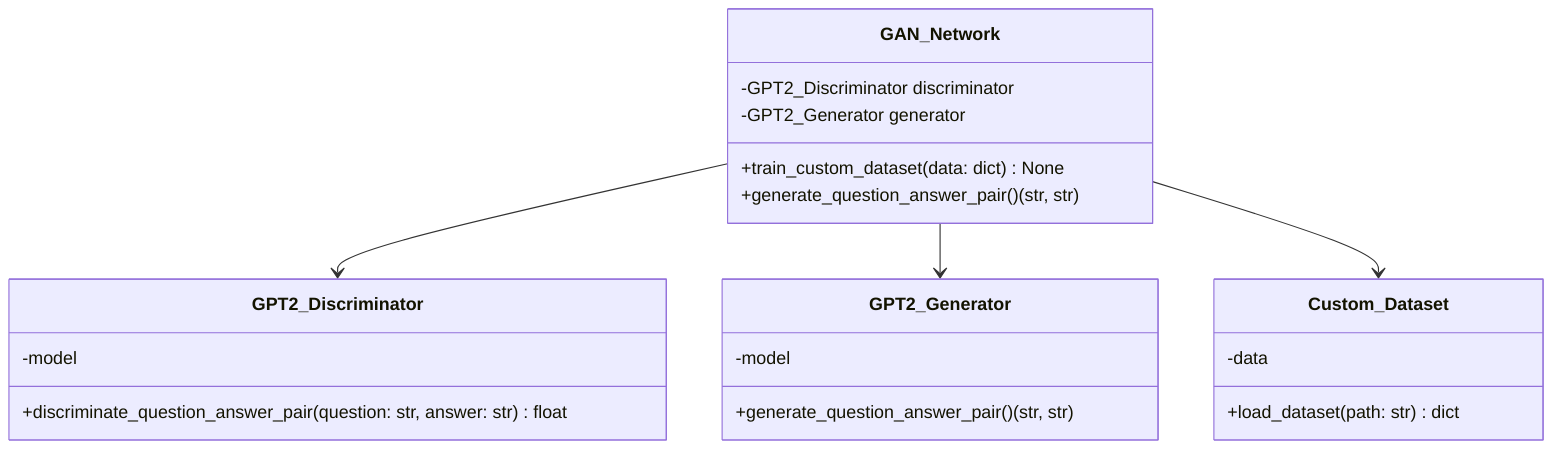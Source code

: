 classDiagram
    class GAN_Network {
        -GPT2_Discriminator discriminator
        -GPT2_Generator generator
        +train_custom_dataset(data: dict) None
        +generate_question_answer_pair() (str, str)
    }
    class GPT2_Discriminator {
        -model
        +discriminate_question_answer_pair(question: str, answer: str) float
    }
    class GPT2_Generator {
        -model
        +generate_question_answer_pair() (str, str)
    }
    class Custom_Dataset {
        -data
        +load_dataset(path: str) dict
    }
    GAN_Network --> GPT2_Discriminator
    GAN_Network --> GPT2_Generator
    GAN_Network --> Custom_Dataset